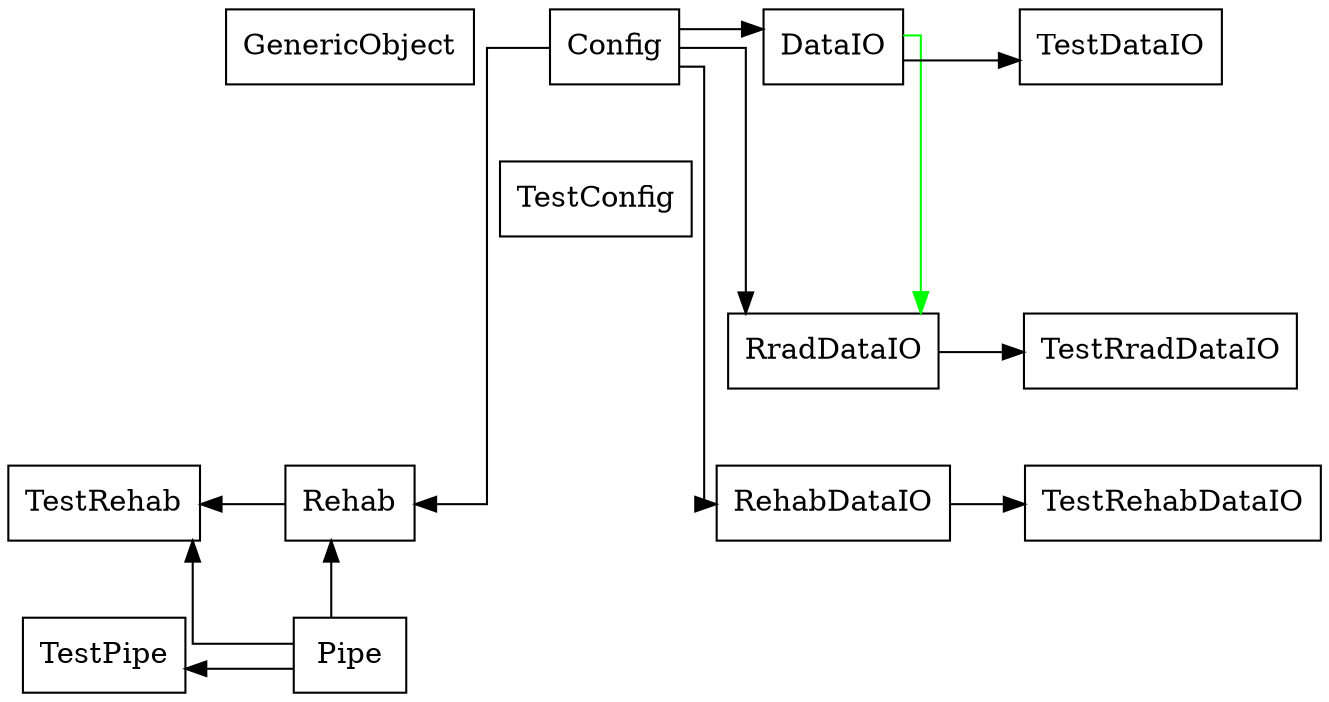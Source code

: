digraph "classes" {
charset="utf-8"
nodesep=0.5;
rankdir="TB";
edge [ constraint=False ];
splines="ortho";
"Config"[label= "Config" , shape="record"];
"DataIO"[label= "DataIO" , shape="record"];
"GenericObject"[label= "GenericObject" , shape="record"];
"Pipe"[label= "Pipe" , shape="record"];
"Rehab"[label= "Rehab" , shape="record"];
"RehabDataIO"[label= "RehabDataIO" , shape="record"];
"RradDataIO"[label= "RradDataIO" , shape="record"];
"TestConfig"[label= "TestConfig" , shape="record"];
"TestDataIO"[label= "TestDataIO" , shape="record"];
"TestPipe"[label= "TestPipe" , shape="record"];
"TestRehab"[label= "TestRehab" , shape="record"];
"TestRehabDataIO"[label= "TestRehabDataIO" , shape="record"];
"TestRradDataIO"[label= "TestRradDataIO" , shape="record"];

"_d0" [label="_d0", shape="record" style=invis];
"_d1" [label="_d1", shape="record" style=invis];
"_d5" [label="_d5", shape="record" style=invis];
"_d2" [label="_d2", shape="record" style=invis];
"_d6" [label="_d6", shape="record" style=invis];
"_d7" [label="_d7", shape="record" style=invis];
"_d8" [label="_d8", shape="record" style=invis];
"_d9" [label="_d9", shape="record" style=invis];
"_d3" [label="_d3", shape="record" style=invis];
"_d10" [label="_d10", shape="record" style=invis];
"_d4" [label="_d4", shape="record" style=invis];
"_d11" [label="_d11", shape="record" style=invis];

{rank= tb "_d0"->"_d1"->"_d5"->"TestRehab"->"TestPipe" [constraint=true style=invis]};
{rank= tb "GenericObject"->"_d2"->"_d6"->"Rehab"->"Pipe" [constraint=true style=invis]};
{rank= tb "Config"->"TestConfig"->"_d7"->"_d8"->"_d9" [constraint=true style=invis]};
{rank= tb "DataIO"->"_d3"->"RradDataIO"->"RehabDataIO"->"_d10" [constraint=true style=invis]};
{rank= tb "TestDataIO"->"_d4"->"TestRradDataIO"->"TestRehabDataIO"->"_d11" [constraint=true style=invis]};
{rank= same _d1->_d2->TestConfig->_d3->_d4 [constraint=True style=invis]};
"Config"->"DataIO";
"DataIO"->"TestDataIO";
"Config"->"RradDataIO";
"RradDataIO"->"TestRradDataIO";
"Rehab"->"TestRehab";
"Pipe"->"TestRehab";
"Config"->"Rehab";
"Pipe"->"Rehab";
"Config"->"RehabDataIO";
"RehabDataIO"->"TestRehabDataIO";
"Pipe"->"TestPipe";
"DataIO"->"RradDataIO" [color="green"];
}